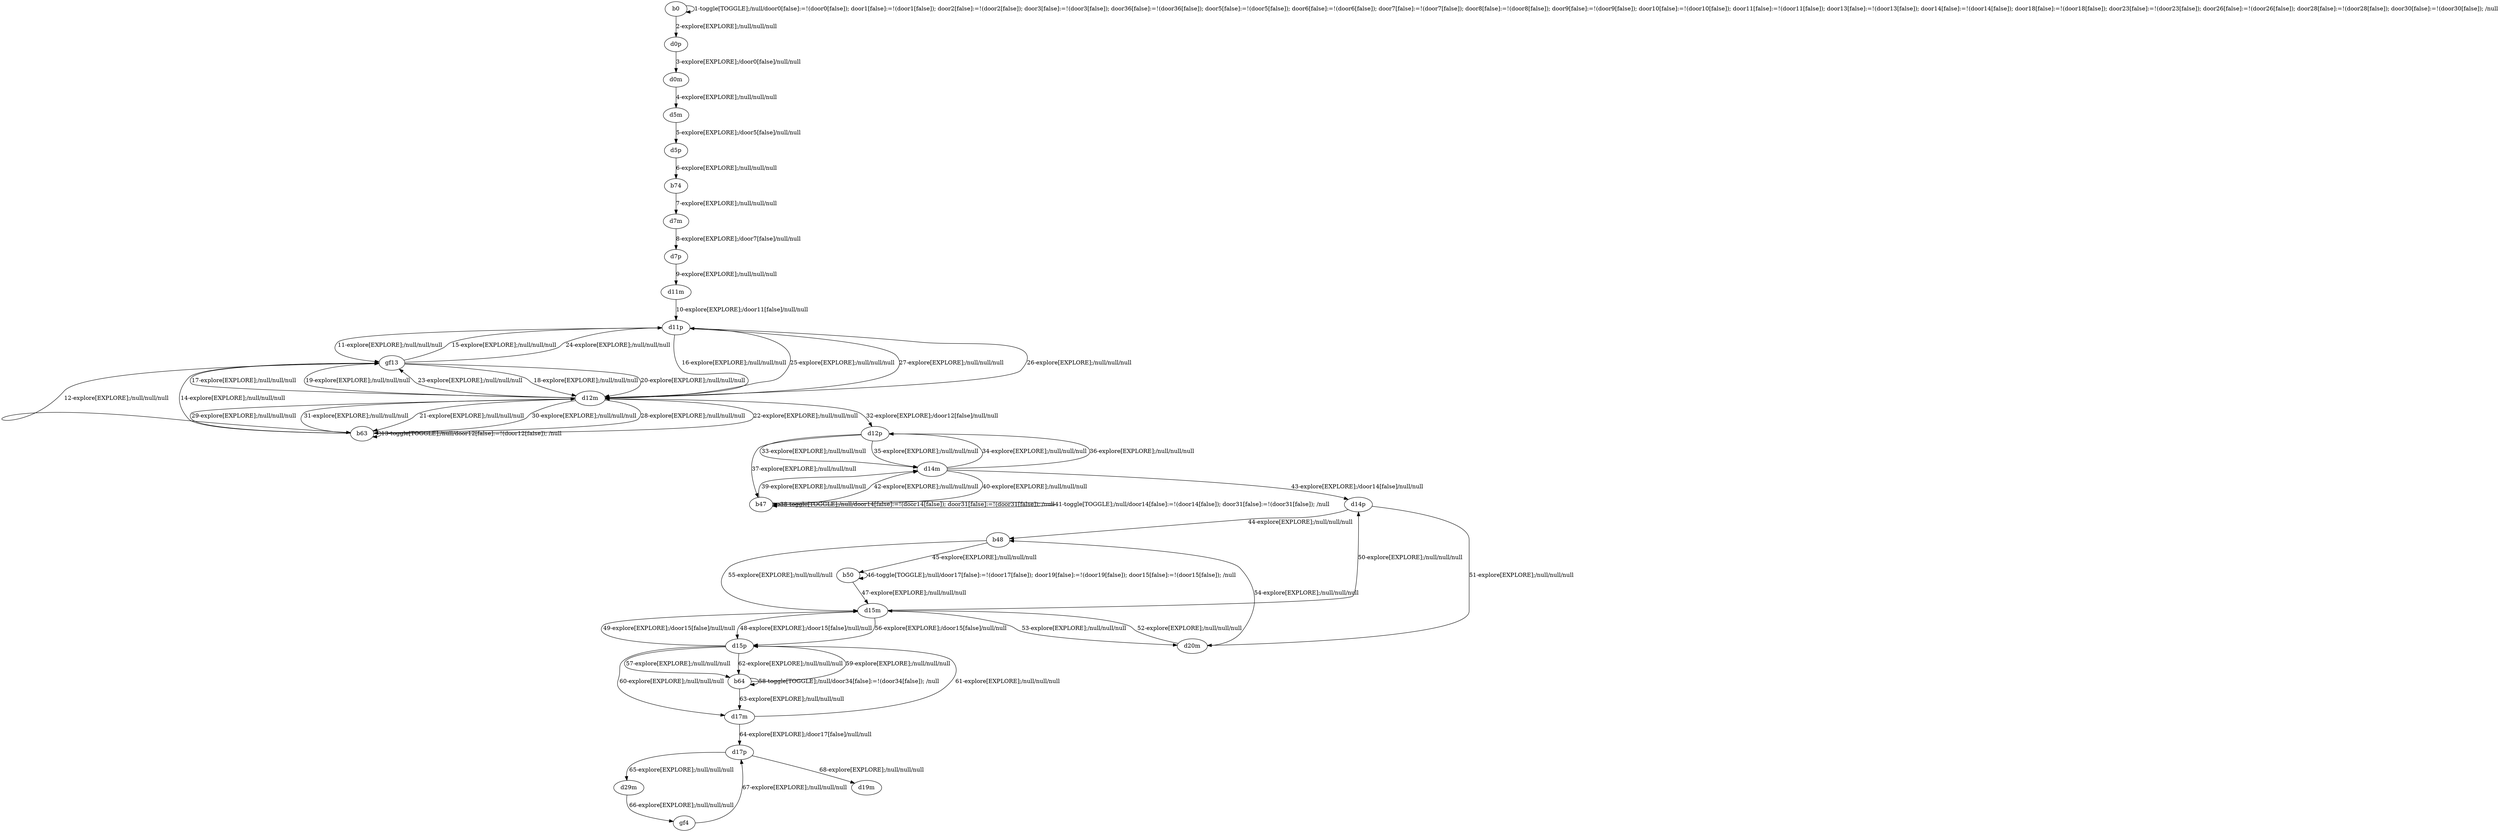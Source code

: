 # Total number of goals covered by this test: 1
# d17p --> d19m

digraph g {
"b0" -> "b0" [label = "1-toggle[TOGGLE];/null/door0[false]:=!(door0[false]); door1[false]:=!(door1[false]); door2[false]:=!(door2[false]); door3[false]:=!(door3[false]); door36[false]:=!(door36[false]); door5[false]:=!(door5[false]); door6[false]:=!(door6[false]); door7[false]:=!(door7[false]); door8[false]:=!(door8[false]); door9[false]:=!(door9[false]); door10[false]:=!(door10[false]); door11[false]:=!(door11[false]); door13[false]:=!(door13[false]); door14[false]:=!(door14[false]); door18[false]:=!(door18[false]); door23[false]:=!(door23[false]); door26[false]:=!(door26[false]); door28[false]:=!(door28[false]); door30[false]:=!(door30[false]); /null"];
"b0" -> "d0p" [label = "2-explore[EXPLORE];/null/null/null"];
"d0p" -> "d0m" [label = "3-explore[EXPLORE];/door0[false]/null/null"];
"d0m" -> "d5m" [label = "4-explore[EXPLORE];/null/null/null"];
"d5m" -> "d5p" [label = "5-explore[EXPLORE];/door5[false]/null/null"];
"d5p" -> "b74" [label = "6-explore[EXPLORE];/null/null/null"];
"b74" -> "d7m" [label = "7-explore[EXPLORE];/null/null/null"];
"d7m" -> "d7p" [label = "8-explore[EXPLORE];/door7[false]/null/null"];
"d7p" -> "d11m" [label = "9-explore[EXPLORE];/null/null/null"];
"d11m" -> "d11p" [label = "10-explore[EXPLORE];/door11[false]/null/null"];
"d11p" -> "gf13" [label = "11-explore[EXPLORE];/null/null/null"];
"gf13" -> "b63" [label = "12-explore[EXPLORE];/null/null/null"];
"b63" -> "b63" [label = "13-toggle[TOGGLE];/null/door12[false]:=!(door12[false]); /null"];
"b63" -> "gf13" [label = "14-explore[EXPLORE];/null/null/null"];
"gf13" -> "d11p" [label = "15-explore[EXPLORE];/null/null/null"];
"d11p" -> "d12m" [label = "16-explore[EXPLORE];/null/null/null"];
"d12m" -> "gf13" [label = "17-explore[EXPLORE];/null/null/null"];
"gf13" -> "d12m" [label = "18-explore[EXPLORE];/null/null/null"];
"d12m" -> "gf13" [label = "19-explore[EXPLORE];/null/null/null"];
"gf13" -> "d12m" [label = "20-explore[EXPLORE];/null/null/null"];
"d12m" -> "b63" [label = "21-explore[EXPLORE];/null/null/null"];
"b63" -> "d12m" [label = "22-explore[EXPLORE];/null/null/null"];
"d12m" -> "gf13" [label = "23-explore[EXPLORE];/null/null/null"];
"gf13" -> "d11p" [label = "24-explore[EXPLORE];/null/null/null"];
"d11p" -> "d12m" [label = "25-explore[EXPLORE];/null/null/null"];
"d12m" -> "d11p" [label = "26-explore[EXPLORE];/null/null/null"];
"d11p" -> "d12m" [label = "27-explore[EXPLORE];/null/null/null"];
"d12m" -> "b63" [label = "28-explore[EXPLORE];/null/null/null"];
"b63" -> "d12m" [label = "29-explore[EXPLORE];/null/null/null"];
"d12m" -> "b63" [label = "30-explore[EXPLORE];/null/null/null"];
"b63" -> "d12m" [label = "31-explore[EXPLORE];/null/null/null"];
"d12m" -> "d12p" [label = "32-explore[EXPLORE];/door12[false]/null/null"];
"d12p" -> "d14m" [label = "33-explore[EXPLORE];/null/null/null"];
"d14m" -> "d12p" [label = "34-explore[EXPLORE];/null/null/null"];
"d12p" -> "d14m" [label = "35-explore[EXPLORE];/null/null/null"];
"d14m" -> "d12p" [label = "36-explore[EXPLORE];/null/null/null"];
"d12p" -> "b47" [label = "37-explore[EXPLORE];/null/null/null"];
"b47" -> "b47" [label = "38-toggle[TOGGLE];/null/door14[false]:=!(door14[false]); door31[false]:=!(door31[false]); /null"];
"b47" -> "d14m" [label = "39-explore[EXPLORE];/null/null/null"];
"d14m" -> "b47" [label = "40-explore[EXPLORE];/null/null/null"];
"b47" -> "b47" [label = "41-toggle[TOGGLE];/null/door14[false]:=!(door14[false]); door31[false]:=!(door31[false]); /null"];
"b47" -> "d14m" [label = "42-explore[EXPLORE];/null/null/null"];
"d14m" -> "d14p" [label = "43-explore[EXPLORE];/door14[false]/null/null"];
"d14p" -> "b48" [label = "44-explore[EXPLORE];/null/null/null"];
"b48" -> "b50" [label = "45-explore[EXPLORE];/null/null/null"];
"b50" -> "b50" [label = "46-toggle[TOGGLE];/null/door17[false]:=!(door17[false]); door19[false]:=!(door19[false]); door15[false]:=!(door15[false]); /null"];
"b50" -> "d15m" [label = "47-explore[EXPLORE];/null/null/null"];
"d15m" -> "d15p" [label = "48-explore[EXPLORE];/door15[false]/null/null"];
"d15p" -> "d15m" [label = "49-explore[EXPLORE];/door15[false]/null/null"];
"d15m" -> "d14p" [label = "50-explore[EXPLORE];/null/null/null"];
"d14p" -> "d20m" [label = "51-explore[EXPLORE];/null/null/null"];
"d20m" -> "d15m" [label = "52-explore[EXPLORE];/null/null/null"];
"d15m" -> "d20m" [label = "53-explore[EXPLORE];/null/null/null"];
"d20m" -> "b48" [label = "54-explore[EXPLORE];/null/null/null"];
"b48" -> "d15m" [label = "55-explore[EXPLORE];/null/null/null"];
"d15m" -> "d15p" [label = "56-explore[EXPLORE];/door15[false]/null/null"];
"d15p" -> "b64" [label = "57-explore[EXPLORE];/null/null/null"];
"b64" -> "b64" [label = "58-toggle[TOGGLE];/null/door34[false]:=!(door34[false]); /null"];
"b64" -> "d15p" [label = "59-explore[EXPLORE];/null/null/null"];
"d15p" -> "d17m" [label = "60-explore[EXPLORE];/null/null/null"];
"d17m" -> "d15p" [label = "61-explore[EXPLORE];/null/null/null"];
"d15p" -> "b64" [label = "62-explore[EXPLORE];/null/null/null"];
"b64" -> "d17m" [label = "63-explore[EXPLORE];/null/null/null"];
"d17m" -> "d17p" [label = "64-explore[EXPLORE];/door17[false]/null/null"];
"d17p" -> "d29m" [label = "65-explore[EXPLORE];/null/null/null"];
"d29m" -> "gf4" [label = "66-explore[EXPLORE];/null/null/null"];
"gf4" -> "d17p" [label = "67-explore[EXPLORE];/null/null/null"];
"d17p" -> "d19m" [label = "68-explore[EXPLORE];/null/null/null"];
}